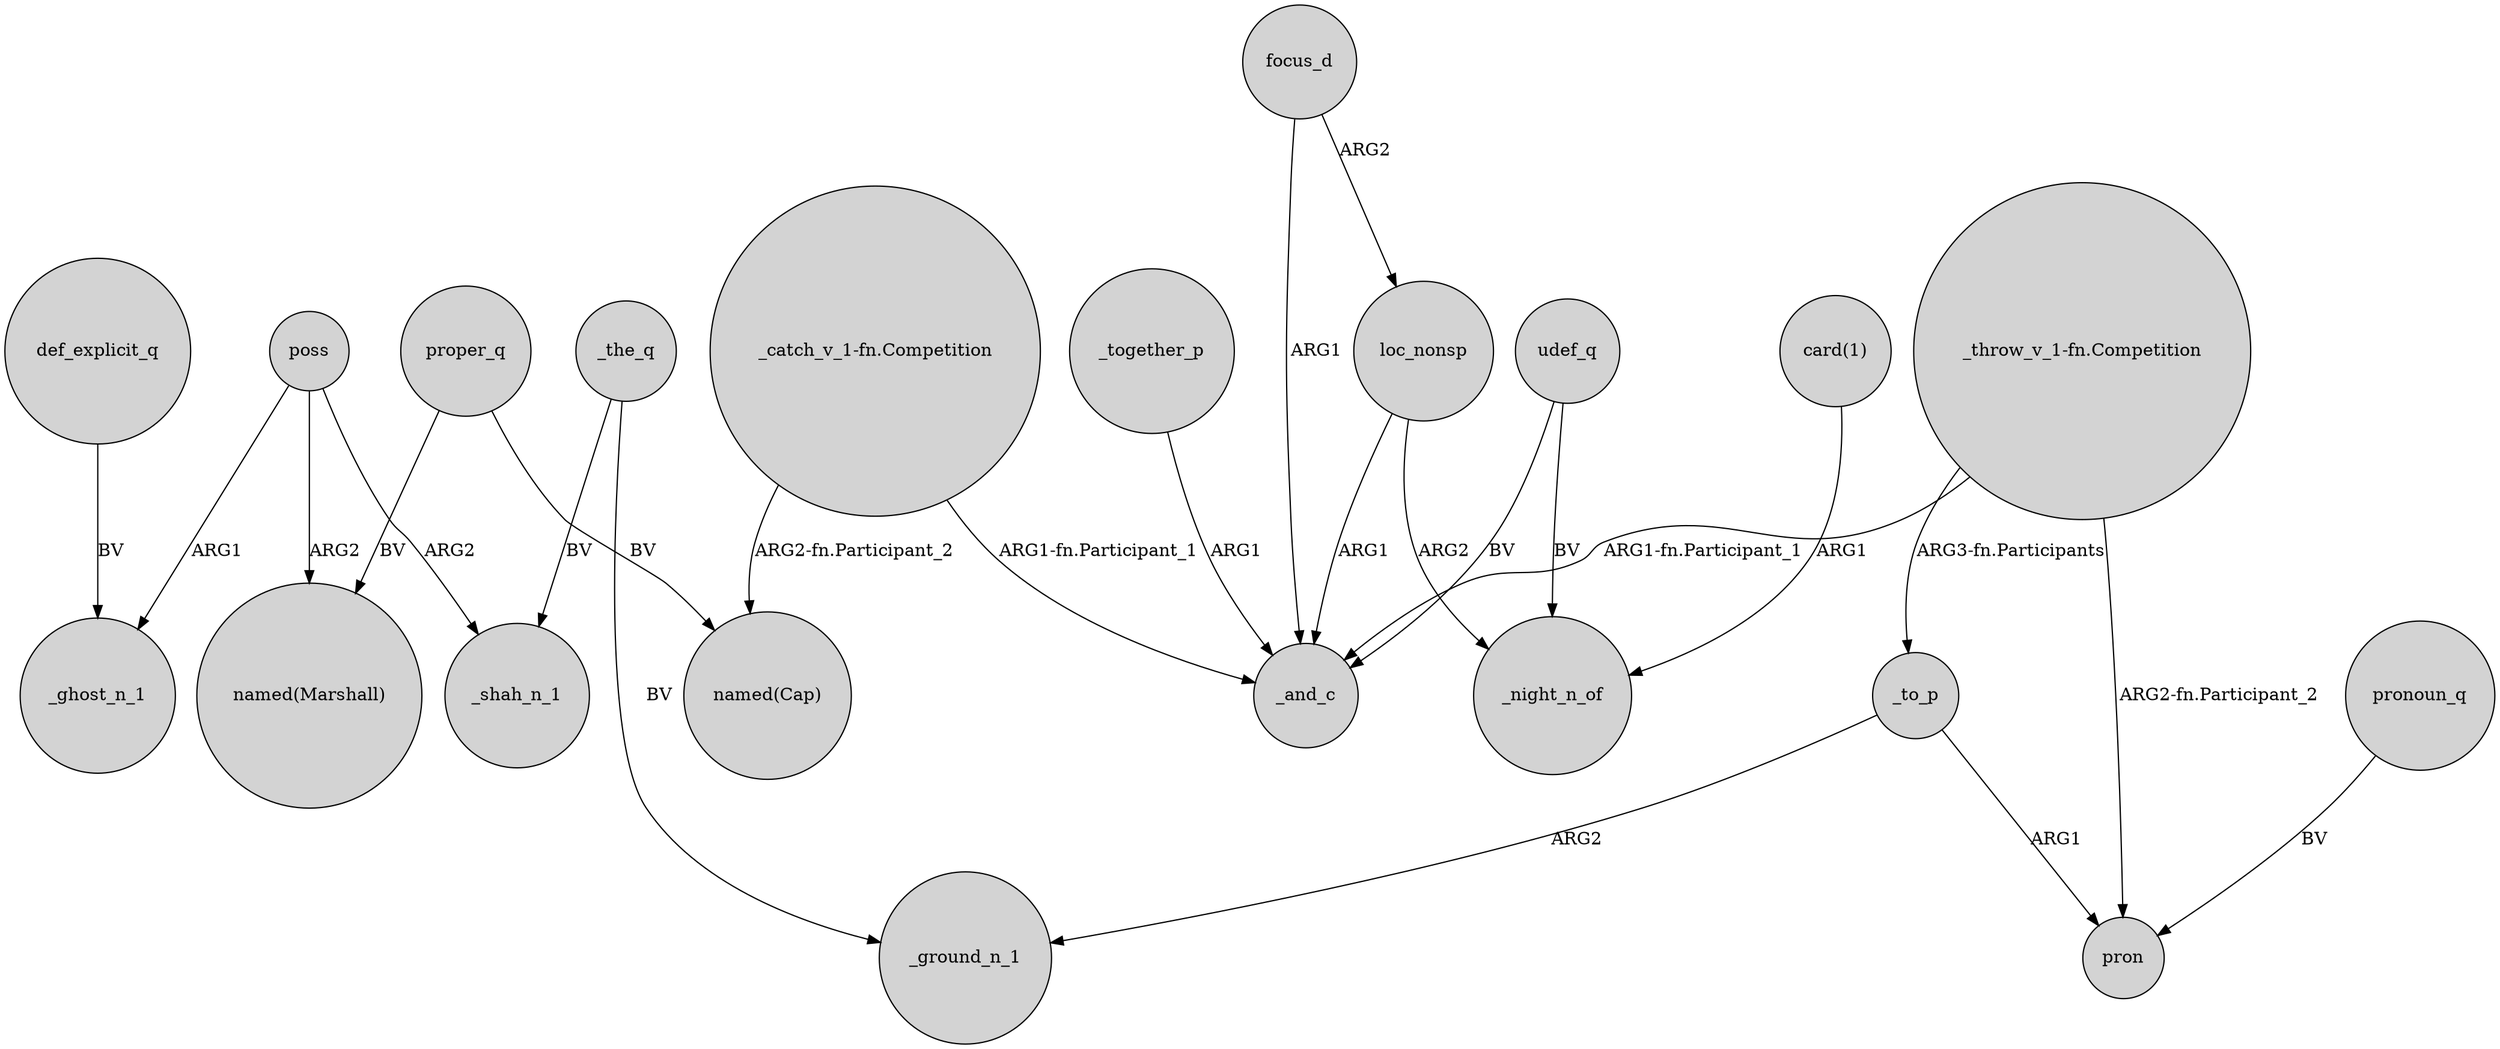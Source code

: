 digraph {
	node [shape=circle style=filled]
	def_explicit_q -> _ghost_n_1 [label=BV]
	loc_nonsp -> _and_c [label=ARG1]
	"_throw_v_1-fn.Competition" -> _and_c [label="ARG1-fn.Participant_1"]
	"_throw_v_1-fn.Competition" -> _to_p [label="ARG3-fn.Participants"]
	poss -> "named(Marshall)" [label=ARG2]
	proper_q -> "named(Marshall)" [label=BV]
	loc_nonsp -> _night_n_of [label=ARG2]
	focus_d -> loc_nonsp [label=ARG2]
	udef_q -> _and_c [label=BV]
	"card(1)" -> _night_n_of [label=ARG1]
	"_catch_v_1-fn.Competition" -> "named(Cap)" [label="ARG2-fn.Participant_2"]
	"_throw_v_1-fn.Competition" -> pron [label="ARG2-fn.Participant_2"]
	udef_q -> _night_n_of [label=BV]
	_to_p -> _ground_n_1 [label=ARG2]
	pronoun_q -> pron [label=BV]
	poss -> _ghost_n_1 [label=ARG1]
	"_catch_v_1-fn.Competition" -> _and_c [label="ARG1-fn.Participant_1"]
	_to_p -> pron [label=ARG1]
	_the_q -> _shah_n_1 [label=BV]
	focus_d -> _and_c [label=ARG1]
	proper_q -> "named(Cap)" [label=BV]
	_the_q -> _ground_n_1 [label=BV]
	_together_p -> _and_c [label=ARG1]
	poss -> _shah_n_1 [label=ARG2]
}
